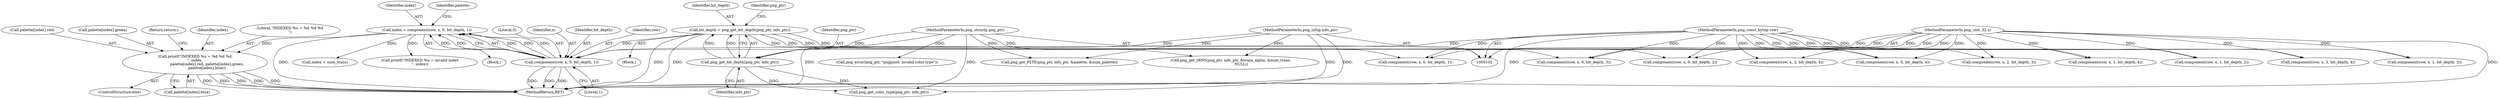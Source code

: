 digraph "0_Android_9d4853418ab2f754c2b63e091c29c5529b8b86ca_0@array" {
"1000221" [label="(Call,printf(\"INDEXED %u = %d %d %d\n\", index,\n                     palette[index].red, palette[index].green,\n                     palette[index].blue))"];
"1000132" [label="(Call,index = component(row, x, 0, bit_depth, 1))"];
"1000134" [label="(Call,component(row, x, 0, bit_depth, 1))"];
"1000105" [label="(MethodParameterIn,png_const_bytep row)"];
"1000106" [label="(MethodParameterIn,png_uint_32 x)"];
"1000109" [label="(Call,bit_depth = png_get_bit_depth(png_ptr, info_ptr))"];
"1000111" [label="(Call,png_get_bit_depth(png_ptr, info_ptr))"];
"1000103" [label="(MethodParameterIn,png_structp png_ptr)"];
"1000104" [label="(MethodParameterIn,png_infop info_ptr)"];
"1000137" [label="(Literal,0)"];
"1000234" [label="(Call,palette[index].blue)"];
"1000109" [label="(Call,bit_depth = png_get_bit_depth(png_ptr, info_ptr))"];
"1000151" [label="(Call,png_get_PLTE(png_ptr, info_ptr, &palette, &num_palette))"];
"1000253" [label="(Call,component(row, x, 1, bit_depth, 3))"];
"1000291" [label="(Call,component(row, x, 1, bit_depth, 4))"];
"1000303" [label="(Call,component(row, x, 3, bit_depth, 4))"];
"1000213" [label="(Call,index < num_trans)"];
"1000122" [label="(Call,component(row, x, 0, bit_depth, 1))"];
"1000224" [label="(Call,palette[index].red)"];
"1000229" [label="(Call,palette[index].green)"];
"1000269" [label="(Call,component(row, x, 0, bit_depth, 2))"];
"1000243" [label="(Return,return;)"];
"1000178" [label="(Call,png_get_tRNS(png_ptr, info_ptr, &trans_alpha, &num_trans,\n                  NULL))"];
"1000112" [label="(Identifier,png_ptr)"];
"1000311" [label="(Call,png_error(png_ptr, \"pngpixel: invalid color type\"))"];
"1000223" [label="(Identifier,index)"];
"1000139" [label="(Literal,1)"];
"1000105" [label="(MethodParameterIn,png_const_bytep row)"];
"1000275" [label="(Call,component(row, x, 1, bit_depth, 2))"];
"1000107" [label="(Block,)"];
"1000115" [label="(Call,png_get_color_type(png_ptr, info_ptr))"];
"1000136" [label="(Identifier,x)"];
"1000297" [label="(Call,component(row, x, 2, bit_depth, 4))"];
"1000110" [label="(Identifier,bit_depth)"];
"1000132" [label="(Call,index = component(row, x, 0, bit_depth, 1))"];
"1000104" [label="(MethodParameterIn,png_infop info_ptr)"];
"1000221" [label="(Call,printf(\"INDEXED %u = %d %d %d\n\", index,\n                     palette[index].red, palette[index].green,\n                     palette[index].blue))"];
"1000247" [label="(Call,component(row, x, 0, bit_depth, 3))"];
"1000106" [label="(MethodParameterIn,png_uint_32 x)"];
"1000116" [label="(Identifier,png_ptr)"];
"1000133" [label="(Identifier,index)"];
"1000220" [label="(ControlStructure,else)"];
"1000222" [label="(Literal,\"INDEXED %u = %d %d %d\n\")"];
"1000138" [label="(Identifier,bit_depth)"];
"1000111" [label="(Call,png_get_bit_depth(png_ptr, info_ptr))"];
"1000134" [label="(Call,component(row, x, 0, bit_depth, 1))"];
"1000259" [label="(Call,component(row, x, 2, bit_depth, 3))"];
"1000113" [label="(Identifier,info_ptr)"];
"1000314" [label="(MethodReturn,RET)"];
"1000240" [label="(Call,printf(\"INDEXED %u = invalid index\n\", index))"];
"1000142" [label="(Identifier,palette)"];
"1000103" [label="(MethodParameterIn,png_structp png_ptr)"];
"1000135" [label="(Identifier,row)"];
"1000285" [label="(Call,component(row, x, 0, bit_depth, 4))"];
"1000130" [label="(Block,)"];
"1000221" -> "1000220"  [label="AST: "];
"1000221" -> "1000234"  [label="CFG: "];
"1000222" -> "1000221"  [label="AST: "];
"1000223" -> "1000221"  [label="AST: "];
"1000224" -> "1000221"  [label="AST: "];
"1000229" -> "1000221"  [label="AST: "];
"1000234" -> "1000221"  [label="AST: "];
"1000243" -> "1000221"  [label="CFG: "];
"1000221" -> "1000314"  [label="DDG: "];
"1000221" -> "1000314"  [label="DDG: "];
"1000221" -> "1000314"  [label="DDG: "];
"1000221" -> "1000314"  [label="DDG: "];
"1000221" -> "1000314"  [label="DDG: "];
"1000132" -> "1000221"  [label="DDG: "];
"1000132" -> "1000130"  [label="AST: "];
"1000132" -> "1000134"  [label="CFG: "];
"1000133" -> "1000132"  [label="AST: "];
"1000134" -> "1000132"  [label="AST: "];
"1000142" -> "1000132"  [label="CFG: "];
"1000132" -> "1000314"  [label="DDG: "];
"1000134" -> "1000132"  [label="DDG: "];
"1000134" -> "1000132"  [label="DDG: "];
"1000134" -> "1000132"  [label="DDG: "];
"1000134" -> "1000132"  [label="DDG: "];
"1000134" -> "1000132"  [label="DDG: "];
"1000132" -> "1000213"  [label="DDG: "];
"1000132" -> "1000240"  [label="DDG: "];
"1000134" -> "1000139"  [label="CFG: "];
"1000135" -> "1000134"  [label="AST: "];
"1000136" -> "1000134"  [label="AST: "];
"1000137" -> "1000134"  [label="AST: "];
"1000138" -> "1000134"  [label="AST: "];
"1000139" -> "1000134"  [label="AST: "];
"1000134" -> "1000314"  [label="DDG: "];
"1000134" -> "1000314"  [label="DDG: "];
"1000134" -> "1000314"  [label="DDG: "];
"1000105" -> "1000134"  [label="DDG: "];
"1000106" -> "1000134"  [label="DDG: "];
"1000109" -> "1000134"  [label="DDG: "];
"1000105" -> "1000102"  [label="AST: "];
"1000105" -> "1000314"  [label="DDG: "];
"1000105" -> "1000122"  [label="DDG: "];
"1000105" -> "1000247"  [label="DDG: "];
"1000105" -> "1000253"  [label="DDG: "];
"1000105" -> "1000259"  [label="DDG: "];
"1000105" -> "1000269"  [label="DDG: "];
"1000105" -> "1000275"  [label="DDG: "];
"1000105" -> "1000285"  [label="DDG: "];
"1000105" -> "1000291"  [label="DDG: "];
"1000105" -> "1000297"  [label="DDG: "];
"1000105" -> "1000303"  [label="DDG: "];
"1000106" -> "1000102"  [label="AST: "];
"1000106" -> "1000314"  [label="DDG: "];
"1000106" -> "1000122"  [label="DDG: "];
"1000106" -> "1000247"  [label="DDG: "];
"1000106" -> "1000253"  [label="DDG: "];
"1000106" -> "1000259"  [label="DDG: "];
"1000106" -> "1000269"  [label="DDG: "];
"1000106" -> "1000275"  [label="DDG: "];
"1000106" -> "1000285"  [label="DDG: "];
"1000106" -> "1000291"  [label="DDG: "];
"1000106" -> "1000297"  [label="DDG: "];
"1000106" -> "1000303"  [label="DDG: "];
"1000109" -> "1000107"  [label="AST: "];
"1000109" -> "1000111"  [label="CFG: "];
"1000110" -> "1000109"  [label="AST: "];
"1000111" -> "1000109"  [label="AST: "];
"1000116" -> "1000109"  [label="CFG: "];
"1000109" -> "1000314"  [label="DDG: "];
"1000109" -> "1000314"  [label="DDG: "];
"1000111" -> "1000109"  [label="DDG: "];
"1000111" -> "1000109"  [label="DDG: "];
"1000109" -> "1000122"  [label="DDG: "];
"1000109" -> "1000247"  [label="DDG: "];
"1000109" -> "1000269"  [label="DDG: "];
"1000109" -> "1000285"  [label="DDG: "];
"1000111" -> "1000113"  [label="CFG: "];
"1000112" -> "1000111"  [label="AST: "];
"1000113" -> "1000111"  [label="AST: "];
"1000103" -> "1000111"  [label="DDG: "];
"1000104" -> "1000111"  [label="DDG: "];
"1000111" -> "1000115"  [label="DDG: "];
"1000111" -> "1000115"  [label="DDG: "];
"1000103" -> "1000102"  [label="AST: "];
"1000103" -> "1000314"  [label="DDG: "];
"1000103" -> "1000115"  [label="DDG: "];
"1000103" -> "1000151"  [label="DDG: "];
"1000103" -> "1000178"  [label="DDG: "];
"1000103" -> "1000311"  [label="DDG: "];
"1000104" -> "1000102"  [label="AST: "];
"1000104" -> "1000314"  [label="DDG: "];
"1000104" -> "1000115"  [label="DDG: "];
"1000104" -> "1000151"  [label="DDG: "];
"1000104" -> "1000178"  [label="DDG: "];
}
